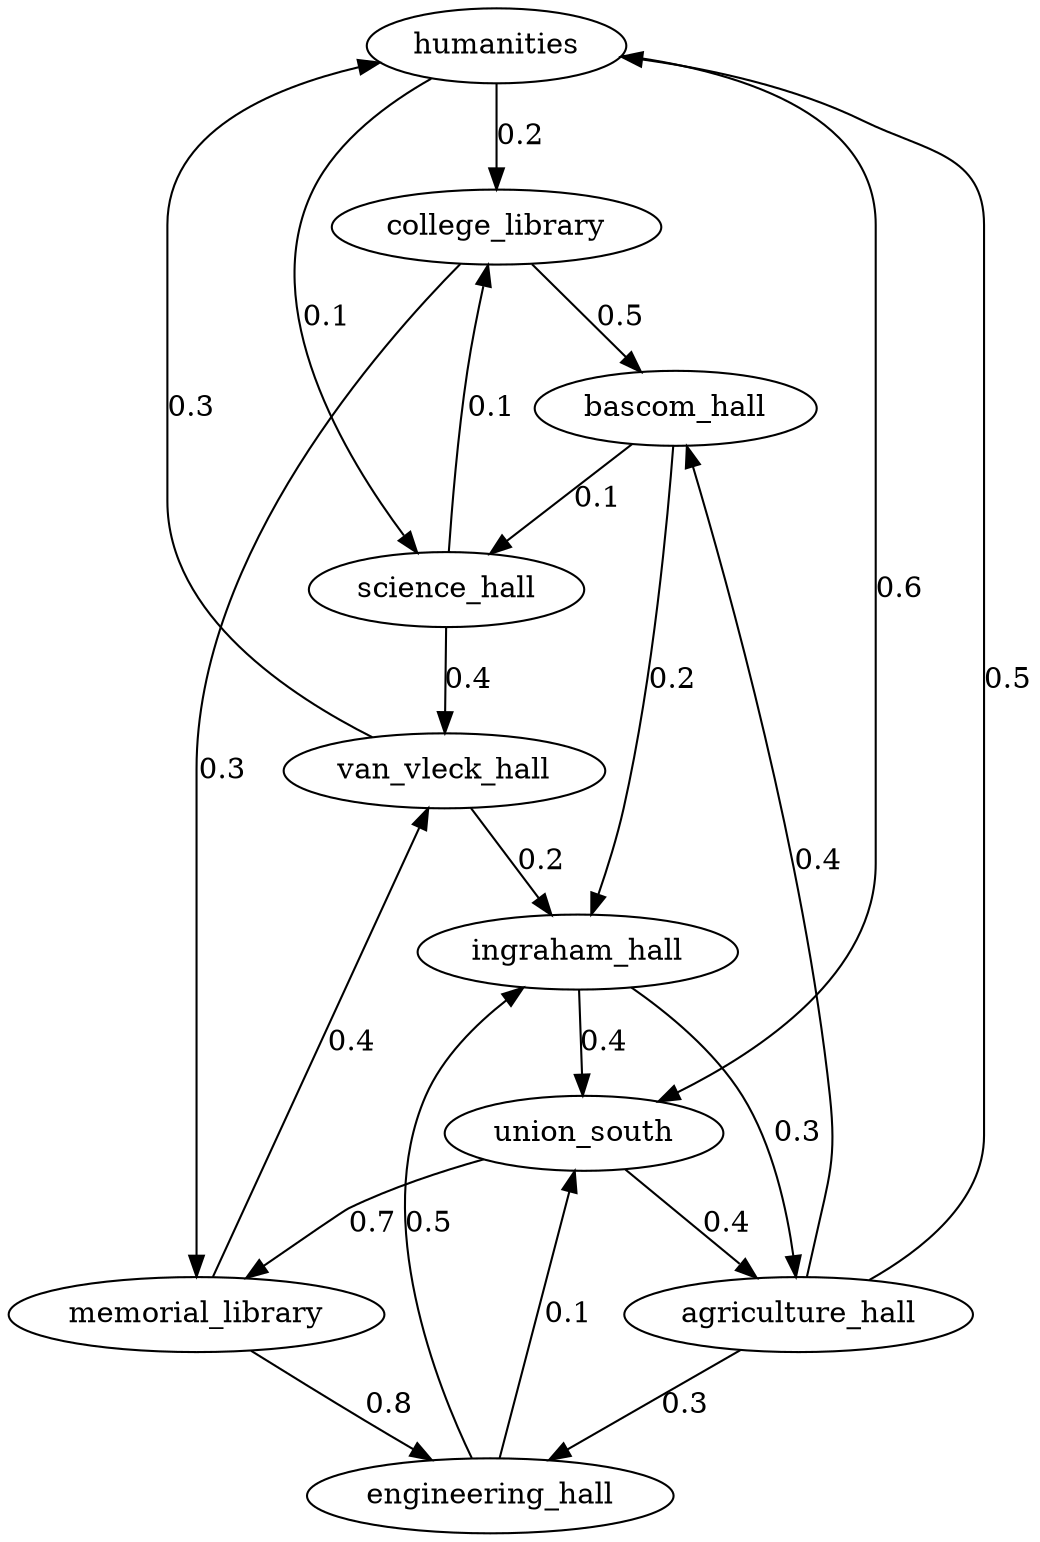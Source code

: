 digraph MadisonAcademicBuildings {

humanities -> college_library[label = 0.2];
humanities -> science_hall[label = 0.1];
humanities -> union_south[label = 0.6];
science_hall -> college_library[label = 0.1];
science_hall -> van_vleck_hall[label = 0.4];
college_library -> bascom_hall[label = 0.5];
college_library -> memorial_library[label = 0.3];
bascom_hall -> ingraham_hall[label = 0.2];
bascom_hall -> science_hall[label = 0.1];
memorial_library -> engineering_hall[label = 0.8];
memorial_library -> van_vleck_hall[label = 0.4];
van_vleck_hall -> humanities[label = 0.3];
van_vleck_hall -> ingraham_hall[label = 0.2];
ingraham_hall -> agriculture_hall[label = 0.3];
ingraham_hall -> union_south[label = 0.4];
agriculture_hall -> bascom_hall[label = 0.4];
agriculture_hall -> engineering_hall[label = 0.3];
agriculture_hall -> humanities[label = 0.5];
engineering_hall -> union_south[label = 0.1];
engineering_hall -> ingraham_hall[label = 0.5];
union_south -> memorial_library[label = 0.7];
union_south -> agriculture_hall[label = 0.4];

}